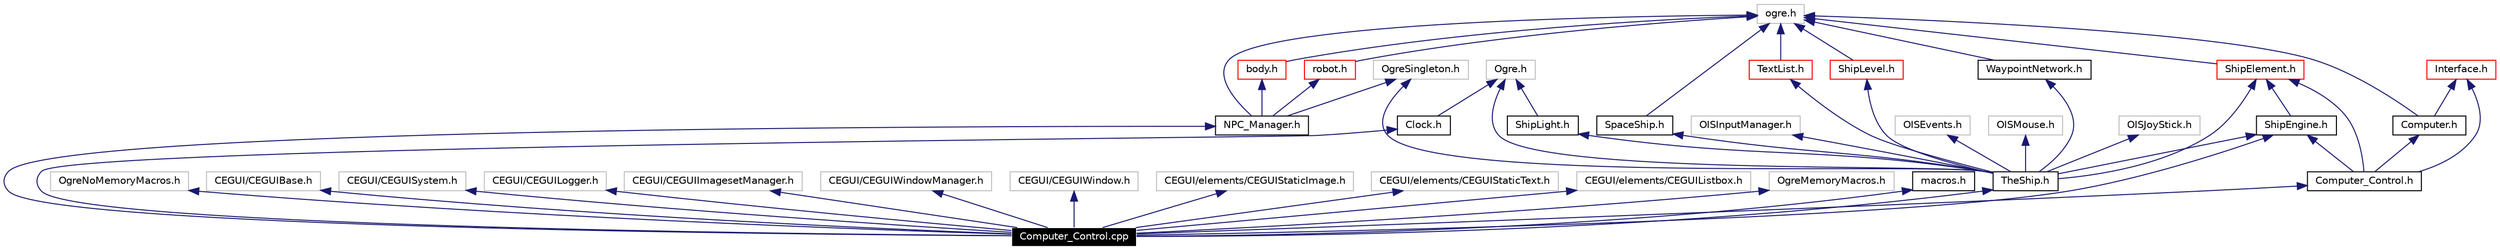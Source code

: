 digraph G
{
  edge [fontname="Helvetica",fontsize=10,labelfontname="Helvetica",labelfontsize=10];
  node [fontname="Helvetica",fontsize=10,shape=record];
  Node1 [label="Computer_Control.cpp",height=0.2,width=0.4,color="white", fillcolor="black", style="filled" fontcolor="white"];
  Node2 -> Node1 [dir=back,color="midnightblue",fontsize=10,style="solid",fontname="Helvetica"];
  Node2 [label="Computer_Control.h",height=0.2,width=0.4,color="black",URL="$_computer___control_8h.html"];
  Node3 -> Node2 [dir=back,color="midnightblue",fontsize=10,style="solid",fontname="Helvetica"];
  Node3 [label="Interface.h",height=0.2,width=0.4,color="red",URL="$_interface_8h.html"];
  Node4 -> Node2 [dir=back,color="midnightblue",fontsize=10,style="solid",fontname="Helvetica"];
  Node4 [label="Computer.h",height=0.2,width=0.4,color="black",URL="$_computer_8h.html"];
  Node5 -> Node4 [dir=back,color="midnightblue",fontsize=10,style="solid",fontname="Helvetica"];
  Node5 [label="ogre.h",height=0.2,width=0.4,color="grey75"];
  Node3 -> Node4 [dir=back,color="midnightblue",fontsize=10,style="solid",fontname="Helvetica"];
  Node6 -> Node2 [dir=back,color="midnightblue",fontsize=10,style="solid",fontname="Helvetica"];
  Node6 [label="ShipElement.h",height=0.2,width=0.4,color="red",URL="$_ship_element_8h.html"];
  Node5 -> Node6 [dir=back,color="midnightblue",fontsize=10,style="solid",fontname="Helvetica"];
  Node7 -> Node2 [dir=back,color="midnightblue",fontsize=10,style="solid",fontname="Helvetica"];
  Node7 [label="ShipEngine.h",height=0.2,width=0.4,color="black",URL="$_ship_engine_8h.html"];
  Node6 -> Node7 [dir=back,color="midnightblue",fontsize=10,style="solid",fontname="Helvetica"];
  Node8 -> Node1 [dir=back,color="midnightblue",fontsize=10,style="solid",fontname="Helvetica"];
  Node8 [label="OgreNoMemoryMacros.h",height=0.2,width=0.4,color="grey75"];
  Node9 -> Node1 [dir=back,color="midnightblue",fontsize=10,style="solid",fontname="Helvetica"];
  Node9 [label="CEGUI/CEGUIBase.h",height=0.2,width=0.4,color="grey75"];
  Node10 -> Node1 [dir=back,color="midnightblue",fontsize=10,style="solid",fontname="Helvetica"];
  Node10 [label="CEGUI/CEGUISystem.h",height=0.2,width=0.4,color="grey75"];
  Node11 -> Node1 [dir=back,color="midnightblue",fontsize=10,style="solid",fontname="Helvetica"];
  Node11 [label="CEGUI/CEGUILogger.h",height=0.2,width=0.4,color="grey75"];
  Node12 -> Node1 [dir=back,color="midnightblue",fontsize=10,style="solid",fontname="Helvetica"];
  Node12 [label="CEGUI/CEGUIImagesetManager.h",height=0.2,width=0.4,color="grey75"];
  Node13 -> Node1 [dir=back,color="midnightblue",fontsize=10,style="solid",fontname="Helvetica"];
  Node13 [label="CEGUI/CEGUIWindowManager.h",height=0.2,width=0.4,color="grey75"];
  Node14 -> Node1 [dir=back,color="midnightblue",fontsize=10,style="solid",fontname="Helvetica"];
  Node14 [label="CEGUI/CEGUIWindow.h",height=0.2,width=0.4,color="grey75"];
  Node15 -> Node1 [dir=back,color="midnightblue",fontsize=10,style="solid",fontname="Helvetica"];
  Node15 [label="CEGUI/elements/CEGUIStaticImage.h",height=0.2,width=0.4,color="grey75"];
  Node16 -> Node1 [dir=back,color="midnightblue",fontsize=10,style="solid",fontname="Helvetica"];
  Node16 [label="CEGUI/elements/CEGUIStaticText.h",height=0.2,width=0.4,color="grey75"];
  Node17 -> Node1 [dir=back,color="midnightblue",fontsize=10,style="solid",fontname="Helvetica"];
  Node17 [label="CEGUI/elements/CEGUIListbox.h",height=0.2,width=0.4,color="grey75"];
  Node18 -> Node1 [dir=back,color="midnightblue",fontsize=10,style="solid",fontname="Helvetica"];
  Node18 [label="OgreMemoryMacros.h",height=0.2,width=0.4,color="grey75"];
  Node19 -> Node1 [dir=back,color="midnightblue",fontsize=10,style="solid",fontname="Helvetica"];
  Node19 [label="macros.h",height=0.2,width=0.4,color="black",URL="$_macros_8h.html"];
  Node20 -> Node1 [dir=back,color="midnightblue",fontsize=10,style="solid",fontname="Helvetica"];
  Node20 [label="Clock.h",height=0.2,width=0.4,color="black",URL="$_clock_8h.html"];
  Node21 -> Node20 [dir=back,color="midnightblue",fontsize=10,style="solid",fontname="Helvetica"];
  Node21 [label="Ogre.h",height=0.2,width=0.4,color="grey75"];
  Node22 -> Node1 [dir=back,color="midnightblue",fontsize=10,style="solid",fontname="Helvetica"];
  Node22 [label="TheShip.h",height=0.2,width=0.4,color="black",URL="$_the_ship_8h.html"];
  Node23 -> Node22 [dir=back,color="midnightblue",fontsize=10,style="solid",fontname="Helvetica"];
  Node23 [label="OISInputManager.h",height=0.2,width=0.4,color="grey75"];
  Node24 -> Node22 [dir=back,color="midnightblue",fontsize=10,style="solid",fontname="Helvetica"];
  Node24 [label="OISEvents.h",height=0.2,width=0.4,color="grey75"];
  Node25 -> Node22 [dir=back,color="midnightblue",fontsize=10,style="solid",fontname="Helvetica"];
  Node25 [label="OISMouse.h",height=0.2,width=0.4,color="grey75"];
  Node26 -> Node22 [dir=back,color="midnightblue",fontsize=10,style="solid",fontname="Helvetica"];
  Node26 [label="OISJoyStick.h",height=0.2,width=0.4,color="grey75"];
  Node21 -> Node22 [dir=back,color="midnightblue",fontsize=10,style="solid",fontname="Helvetica"];
  Node27 -> Node22 [dir=back,color="midnightblue",fontsize=10,style="solid",fontname="Helvetica"];
  Node27 [label="OgreSingleton.h",height=0.2,width=0.4,color="grey75"];
  Node28 -> Node22 [dir=back,color="midnightblue",fontsize=10,style="solid",fontname="Helvetica"];
  Node28 [label="SpaceShip.h",height=0.2,width=0.4,color="black",URL="$_space_ship_8h.html"];
  Node5 -> Node28 [dir=back,color="midnightblue",fontsize=10,style="solid",fontname="Helvetica"];
  Node29 -> Node22 [dir=back,color="midnightblue",fontsize=10,style="solid",fontname="Helvetica"];
  Node29 [label="ShipLevel.h",height=0.2,width=0.4,color="red",URL="$_ship_level_8h.html"];
  Node5 -> Node29 [dir=back,color="midnightblue",fontsize=10,style="solid",fontname="Helvetica"];
  Node6 -> Node22 [dir=back,color="midnightblue",fontsize=10,style="solid",fontname="Helvetica"];
  Node7 -> Node22 [dir=back,color="midnightblue",fontsize=10,style="solid",fontname="Helvetica"];
  Node30 -> Node22 [dir=back,color="midnightblue",fontsize=10,style="solid",fontname="Helvetica"];
  Node30 [label="ShipLight.h",height=0.2,width=0.4,color="black",URL="$_ship_light_8h.html"];
  Node21 -> Node30 [dir=back,color="midnightblue",fontsize=10,style="solid",fontname="Helvetica"];
  Node31 -> Node22 [dir=back,color="midnightblue",fontsize=10,style="solid",fontname="Helvetica"];
  Node31 [label="WaypointNetwork.h",height=0.2,width=0.4,color="black",URL="$_waypoint_network_8h.html"];
  Node5 -> Node31 [dir=back,color="midnightblue",fontsize=10,style="solid",fontname="Helvetica"];
  Node32 -> Node22 [dir=back,color="midnightblue",fontsize=10,style="solid",fontname="Helvetica"];
  Node32 [label="TextList.h",height=0.2,width=0.4,color="red",URL="$_text_list_8h.html"];
  Node5 -> Node32 [dir=back,color="midnightblue",fontsize=10,style="solid",fontname="Helvetica"];
  Node33 -> Node1 [dir=back,color="midnightblue",fontsize=10,style="solid",fontname="Helvetica"];
  Node33 [label="NPC_Manager.h",height=0.2,width=0.4,color="black",URL="$_n_p_c___manager_8h.html"];
  Node5 -> Node33 [dir=back,color="midnightblue",fontsize=10,style="solid",fontname="Helvetica"];
  Node27 -> Node33 [dir=back,color="midnightblue",fontsize=10,style="solid",fontname="Helvetica"];
  Node34 -> Node33 [dir=back,color="midnightblue",fontsize=10,style="solid",fontname="Helvetica"];
  Node34 [label="body.h",height=0.2,width=0.4,color="red",URL="$_body_8h.html"];
  Node5 -> Node34 [dir=back,color="midnightblue",fontsize=10,style="solid",fontname="Helvetica"];
  Node35 -> Node33 [dir=back,color="midnightblue",fontsize=10,style="solid",fontname="Helvetica"];
  Node35 [label="robot.h",height=0.2,width=0.4,color="red",URL="$_robot_8h.html"];
  Node5 -> Node35 [dir=back,color="midnightblue",fontsize=10,style="solid",fontname="Helvetica"];
  Node7 -> Node1 [dir=back,color="midnightblue",fontsize=10,style="solid",fontname="Helvetica"];
}
